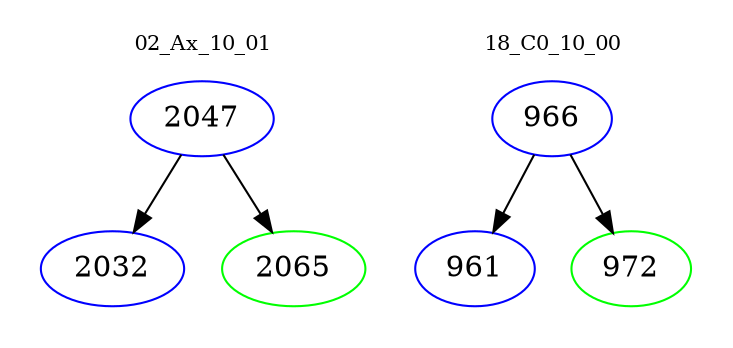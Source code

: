 digraph{
subgraph cluster_0 {
color = white
label = "02_Ax_10_01";
fontsize=10;
T0_2047 [label="2047", color="blue"]
T0_2047 -> T0_2032 [color="black"]
T0_2032 [label="2032", color="blue"]
T0_2047 -> T0_2065 [color="black"]
T0_2065 [label="2065", color="green"]
}
subgraph cluster_1 {
color = white
label = "18_C0_10_00";
fontsize=10;
T1_966 [label="966", color="blue"]
T1_966 -> T1_961 [color="black"]
T1_961 [label="961", color="blue"]
T1_966 -> T1_972 [color="black"]
T1_972 [label="972", color="green"]
}
}
